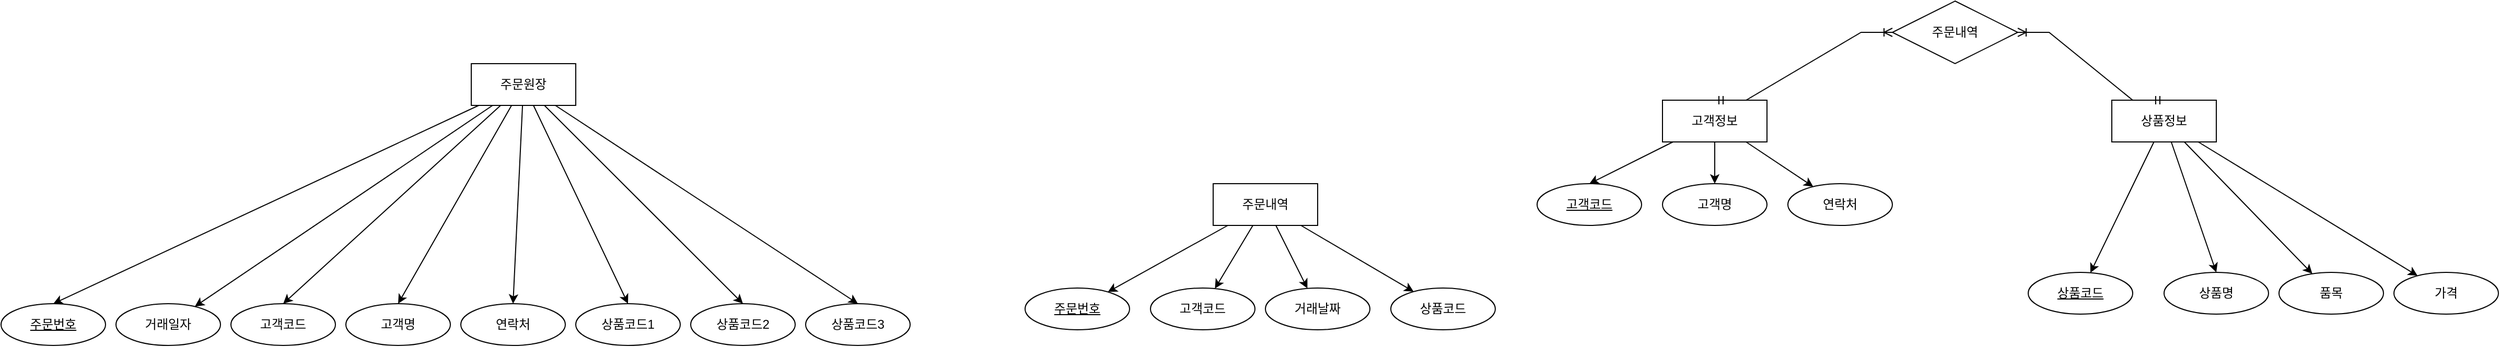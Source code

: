 <mxfile version="24.0.6" type="device">
  <diagram name="페이지-1" id="TsOe2LkY9VAKg65hADkj">
    <mxGraphModel dx="2613" dy="981" grid="1" gridSize="10" guides="1" tooltips="1" connect="1" arrows="1" fold="1" page="1" pageScale="1" pageWidth="827" pageHeight="1169" math="0" shadow="0">
      <root>
        <mxCell id="0" />
        <mxCell id="1" parent="0" />
        <mxCell id="_MsitHGBIdOvJd6QSFaP-28" style="rounded=0;orthogonalLoop=1;jettySize=auto;html=1;entryX=0.5;entryY=0;entryDx=0;entryDy=0;" edge="1" parent="1" source="_MsitHGBIdOvJd6QSFaP-1" target="_MsitHGBIdOvJd6QSFaP-3">
          <mxGeometry relative="1" as="geometry" />
        </mxCell>
        <mxCell id="_MsitHGBIdOvJd6QSFaP-29" style="rounded=0;orthogonalLoop=1;jettySize=auto;html=1;" edge="1" parent="1" source="_MsitHGBIdOvJd6QSFaP-1" target="_MsitHGBIdOvJd6QSFaP-4">
          <mxGeometry relative="1" as="geometry" />
        </mxCell>
        <mxCell id="_MsitHGBIdOvJd6QSFaP-30" style="rounded=0;orthogonalLoop=1;jettySize=auto;html=1;entryX=0.5;entryY=0;entryDx=0;entryDy=0;" edge="1" parent="1" source="_MsitHGBIdOvJd6QSFaP-1" target="_MsitHGBIdOvJd6QSFaP-5">
          <mxGeometry relative="1" as="geometry" />
        </mxCell>
        <mxCell id="_MsitHGBIdOvJd6QSFaP-31" style="rounded=0;orthogonalLoop=1;jettySize=auto;html=1;entryX=0.5;entryY=0;entryDx=0;entryDy=0;" edge="1" parent="1" source="_MsitHGBIdOvJd6QSFaP-1" target="_MsitHGBIdOvJd6QSFaP-6">
          <mxGeometry relative="1" as="geometry" />
        </mxCell>
        <mxCell id="_MsitHGBIdOvJd6QSFaP-32" style="rounded=0;orthogonalLoop=1;jettySize=auto;html=1;entryX=0.5;entryY=0;entryDx=0;entryDy=0;" edge="1" parent="1" source="_MsitHGBIdOvJd6QSFaP-1" target="_MsitHGBIdOvJd6QSFaP-7">
          <mxGeometry relative="1" as="geometry" />
        </mxCell>
        <mxCell id="_MsitHGBIdOvJd6QSFaP-33" style="rounded=0;orthogonalLoop=1;jettySize=auto;html=1;entryX=0.5;entryY=0;entryDx=0;entryDy=0;" edge="1" parent="1" source="_MsitHGBIdOvJd6QSFaP-1" target="_MsitHGBIdOvJd6QSFaP-8">
          <mxGeometry relative="1" as="geometry" />
        </mxCell>
        <mxCell id="_MsitHGBIdOvJd6QSFaP-34" style="rounded=0;orthogonalLoop=1;jettySize=auto;html=1;entryX=0.5;entryY=0;entryDx=0;entryDy=0;" edge="1" parent="1" source="_MsitHGBIdOvJd6QSFaP-1" target="_MsitHGBIdOvJd6QSFaP-9">
          <mxGeometry relative="1" as="geometry" />
        </mxCell>
        <mxCell id="_MsitHGBIdOvJd6QSFaP-35" style="rounded=0;orthogonalLoop=1;jettySize=auto;html=1;entryX=0.5;entryY=0;entryDx=0;entryDy=0;" edge="1" parent="1" source="_MsitHGBIdOvJd6QSFaP-1" target="_MsitHGBIdOvJd6QSFaP-10">
          <mxGeometry relative="1" as="geometry" />
        </mxCell>
        <mxCell id="_MsitHGBIdOvJd6QSFaP-1" value="주문원장" style="whiteSpace=wrap;html=1;align=center;" vertex="1" parent="1">
          <mxGeometry x="-420" y="425" width="100" height="40" as="geometry" />
        </mxCell>
        <mxCell id="_MsitHGBIdOvJd6QSFaP-3" value="주문번호" style="ellipse;whiteSpace=wrap;html=1;align=center;fontStyle=4;" vertex="1" parent="1">
          <mxGeometry x="-870" y="655" width="100" height="40" as="geometry" />
        </mxCell>
        <mxCell id="_MsitHGBIdOvJd6QSFaP-4" value="거래일자" style="ellipse;whiteSpace=wrap;html=1;align=center;" vertex="1" parent="1">
          <mxGeometry x="-760" y="655" width="100" height="40" as="geometry" />
        </mxCell>
        <mxCell id="_MsitHGBIdOvJd6QSFaP-5" value="고객코드" style="ellipse;whiteSpace=wrap;html=1;align=center;" vertex="1" parent="1">
          <mxGeometry x="-650" y="655" width="100" height="40" as="geometry" />
        </mxCell>
        <mxCell id="_MsitHGBIdOvJd6QSFaP-6" value="고객명" style="ellipse;whiteSpace=wrap;html=1;align=center;" vertex="1" parent="1">
          <mxGeometry x="-540" y="655" width="100" height="40" as="geometry" />
        </mxCell>
        <mxCell id="_MsitHGBIdOvJd6QSFaP-7" value="연락처" style="ellipse;whiteSpace=wrap;html=1;align=center;" vertex="1" parent="1">
          <mxGeometry x="-430" y="655" width="100" height="40" as="geometry" />
        </mxCell>
        <mxCell id="_MsitHGBIdOvJd6QSFaP-8" value="상품코드1" style="ellipse;whiteSpace=wrap;html=1;align=center;" vertex="1" parent="1">
          <mxGeometry x="-320" y="655" width="100" height="40" as="geometry" />
        </mxCell>
        <mxCell id="_MsitHGBIdOvJd6QSFaP-9" value="상품코드2" style="ellipse;whiteSpace=wrap;html=1;align=center;" vertex="1" parent="1">
          <mxGeometry x="-210" y="655" width="100" height="40" as="geometry" />
        </mxCell>
        <mxCell id="_MsitHGBIdOvJd6QSFaP-10" value="상품코드3" style="ellipse;whiteSpace=wrap;html=1;align=center;" vertex="1" parent="1">
          <mxGeometry x="-100" y="655" width="100" height="40" as="geometry" />
        </mxCell>
        <mxCell id="_MsitHGBIdOvJd6QSFaP-36" style="rounded=0;orthogonalLoop=1;jettySize=auto;html=1;" edge="1" parent="1" source="_MsitHGBIdOvJd6QSFaP-11" target="_MsitHGBIdOvJd6QSFaP-12">
          <mxGeometry relative="1" as="geometry" />
        </mxCell>
        <mxCell id="_MsitHGBIdOvJd6QSFaP-37" style="rounded=0;orthogonalLoop=1;jettySize=auto;html=1;" edge="1" parent="1" source="_MsitHGBIdOvJd6QSFaP-11" target="_MsitHGBIdOvJd6QSFaP-13">
          <mxGeometry relative="1" as="geometry" />
        </mxCell>
        <mxCell id="_MsitHGBIdOvJd6QSFaP-38" style="rounded=0;orthogonalLoop=1;jettySize=auto;html=1;" edge="1" parent="1" source="_MsitHGBIdOvJd6QSFaP-11" target="_MsitHGBIdOvJd6QSFaP-14">
          <mxGeometry relative="1" as="geometry" />
        </mxCell>
        <mxCell id="_MsitHGBIdOvJd6QSFaP-39" style="rounded=0;orthogonalLoop=1;jettySize=auto;html=1;" edge="1" parent="1" source="_MsitHGBIdOvJd6QSFaP-11" target="_MsitHGBIdOvJd6QSFaP-15">
          <mxGeometry relative="1" as="geometry" />
        </mxCell>
        <mxCell id="_MsitHGBIdOvJd6QSFaP-11" value="주문내역" style="whiteSpace=wrap;html=1;align=center;" vertex="1" parent="1">
          <mxGeometry x="290" y="540" width="100" height="40" as="geometry" />
        </mxCell>
        <mxCell id="_MsitHGBIdOvJd6QSFaP-12" value="주문번호" style="ellipse;whiteSpace=wrap;html=1;align=center;fontStyle=4;" vertex="1" parent="1">
          <mxGeometry x="110" y="640" width="100" height="40" as="geometry" />
        </mxCell>
        <mxCell id="_MsitHGBIdOvJd6QSFaP-13" value="고객코드" style="ellipse;whiteSpace=wrap;html=1;align=center;" vertex="1" parent="1">
          <mxGeometry x="230" y="640" width="100" height="40" as="geometry" />
        </mxCell>
        <mxCell id="_MsitHGBIdOvJd6QSFaP-14" value="거래날짜" style="ellipse;whiteSpace=wrap;html=1;align=center;" vertex="1" parent="1">
          <mxGeometry x="340" y="640" width="100" height="40" as="geometry" />
        </mxCell>
        <mxCell id="_MsitHGBIdOvJd6QSFaP-15" value="상품코드" style="ellipse;whiteSpace=wrap;html=1;align=center;" vertex="1" parent="1">
          <mxGeometry x="460" y="640" width="100" height="40" as="geometry" />
        </mxCell>
        <mxCell id="_MsitHGBIdOvJd6QSFaP-40" style="rounded=0;orthogonalLoop=1;jettySize=auto;html=1;entryX=0.5;entryY=0;entryDx=0;entryDy=0;" edge="1" parent="1" source="_MsitHGBIdOvJd6QSFaP-17" target="_MsitHGBIdOvJd6QSFaP-18">
          <mxGeometry relative="1" as="geometry" />
        </mxCell>
        <mxCell id="_MsitHGBIdOvJd6QSFaP-41" style="rounded=0;orthogonalLoop=1;jettySize=auto;html=1;entryX=0.5;entryY=0;entryDx=0;entryDy=0;" edge="1" parent="1" source="_MsitHGBIdOvJd6QSFaP-17" target="_MsitHGBIdOvJd6QSFaP-19">
          <mxGeometry relative="1" as="geometry" />
        </mxCell>
        <mxCell id="_MsitHGBIdOvJd6QSFaP-42" style="rounded=0;orthogonalLoop=1;jettySize=auto;html=1;" edge="1" parent="1" source="_MsitHGBIdOvJd6QSFaP-17" target="_MsitHGBIdOvJd6QSFaP-20">
          <mxGeometry relative="1" as="geometry" />
        </mxCell>
        <mxCell id="_MsitHGBIdOvJd6QSFaP-17" value="고객정보" style="whiteSpace=wrap;html=1;align=center;" vertex="1" parent="1">
          <mxGeometry x="720" y="460" width="100" height="40" as="geometry" />
        </mxCell>
        <mxCell id="_MsitHGBIdOvJd6QSFaP-18" value="고객코드" style="ellipse;whiteSpace=wrap;html=1;align=center;fontStyle=4;" vertex="1" parent="1">
          <mxGeometry x="600" y="540" width="100" height="40" as="geometry" />
        </mxCell>
        <mxCell id="_MsitHGBIdOvJd6QSFaP-19" value="고객명" style="ellipse;whiteSpace=wrap;html=1;align=center;" vertex="1" parent="1">
          <mxGeometry x="720" y="540" width="100" height="40" as="geometry" />
        </mxCell>
        <mxCell id="_MsitHGBIdOvJd6QSFaP-20" value="연락처" style="ellipse;whiteSpace=wrap;html=1;align=center;" vertex="1" parent="1">
          <mxGeometry x="840" y="540" width="100" height="40" as="geometry" />
        </mxCell>
        <mxCell id="_MsitHGBIdOvJd6QSFaP-43" style="rounded=0;orthogonalLoop=1;jettySize=auto;html=1;" edge="1" parent="1" source="_MsitHGBIdOvJd6QSFaP-22" target="_MsitHGBIdOvJd6QSFaP-23">
          <mxGeometry relative="1" as="geometry" />
        </mxCell>
        <mxCell id="_MsitHGBIdOvJd6QSFaP-44" style="rounded=0;orthogonalLoop=1;jettySize=auto;html=1;entryX=0.5;entryY=0;entryDx=0;entryDy=0;" edge="1" parent="1" source="_MsitHGBIdOvJd6QSFaP-22" target="_MsitHGBIdOvJd6QSFaP-25">
          <mxGeometry relative="1" as="geometry" />
        </mxCell>
        <mxCell id="_MsitHGBIdOvJd6QSFaP-45" style="rounded=0;orthogonalLoop=1;jettySize=auto;html=1;" edge="1" parent="1" source="_MsitHGBIdOvJd6QSFaP-22" target="_MsitHGBIdOvJd6QSFaP-26">
          <mxGeometry relative="1" as="geometry" />
        </mxCell>
        <mxCell id="_MsitHGBIdOvJd6QSFaP-46" style="rounded=0;orthogonalLoop=1;jettySize=auto;html=1;" edge="1" parent="1" source="_MsitHGBIdOvJd6QSFaP-22" target="_MsitHGBIdOvJd6QSFaP-27">
          <mxGeometry relative="1" as="geometry" />
        </mxCell>
        <mxCell id="_MsitHGBIdOvJd6QSFaP-22" value="상품정보" style="whiteSpace=wrap;html=1;align=center;" vertex="1" parent="1">
          <mxGeometry x="1150" y="460" width="100" height="40" as="geometry" />
        </mxCell>
        <mxCell id="_MsitHGBIdOvJd6QSFaP-23" value="상품코드" style="ellipse;whiteSpace=wrap;html=1;align=center;fontStyle=4;" vertex="1" parent="1">
          <mxGeometry x="1070" y="625" width="100" height="40" as="geometry" />
        </mxCell>
        <mxCell id="_MsitHGBIdOvJd6QSFaP-25" value="상품명" style="ellipse;whiteSpace=wrap;html=1;align=center;" vertex="1" parent="1">
          <mxGeometry x="1200" y="625" width="100" height="40" as="geometry" />
        </mxCell>
        <mxCell id="_MsitHGBIdOvJd6QSFaP-26" value="품목" style="ellipse;whiteSpace=wrap;html=1;align=center;" vertex="1" parent="1">
          <mxGeometry x="1310" y="625" width="100" height="40" as="geometry" />
        </mxCell>
        <mxCell id="_MsitHGBIdOvJd6QSFaP-27" value="가격" style="ellipse;whiteSpace=wrap;html=1;align=center;" vertex="1" parent="1">
          <mxGeometry x="1420" y="625" width="100" height="40" as="geometry" />
        </mxCell>
        <mxCell id="_MsitHGBIdOvJd6QSFaP-50" value="주문내역" style="shape=rhombus;perimeter=rhombusPerimeter;whiteSpace=wrap;html=1;align=center;" vertex="1" parent="1">
          <mxGeometry x="940" y="365" width="120" height="60" as="geometry" />
        </mxCell>
        <mxCell id="_MsitHGBIdOvJd6QSFaP-52" value="" style="edgeStyle=entityRelationEdgeStyle;fontSize=12;html=1;endArrow=ERoneToMany;startArrow=ERmandOne;rounded=0;entryX=0;entryY=0.5;entryDx=0;entryDy=0;exitX=0.5;exitY=0;exitDx=0;exitDy=0;" edge="1" parent="1" source="_MsitHGBIdOvJd6QSFaP-17" target="_MsitHGBIdOvJd6QSFaP-50">
          <mxGeometry width="100" height="100" relative="1" as="geometry">
            <mxPoint x="940" y="650" as="sourcePoint" />
            <mxPoint x="1040" y="550" as="targetPoint" />
          </mxGeometry>
        </mxCell>
        <mxCell id="_MsitHGBIdOvJd6QSFaP-53" value="" style="edgeStyle=entityRelationEdgeStyle;fontSize=12;html=1;endArrow=ERoneToMany;startArrow=ERmandOne;rounded=0;entryX=1;entryY=0.5;entryDx=0;entryDy=0;exitX=0.5;exitY=0;exitDx=0;exitDy=0;" edge="1" parent="1" source="_MsitHGBIdOvJd6QSFaP-22" target="_MsitHGBIdOvJd6QSFaP-50">
          <mxGeometry width="100" height="100" relative="1" as="geometry">
            <mxPoint x="1156" y="415" as="sourcePoint" />
            <mxPoint x="1326" y="350" as="targetPoint" />
          </mxGeometry>
        </mxCell>
      </root>
    </mxGraphModel>
  </diagram>
</mxfile>

